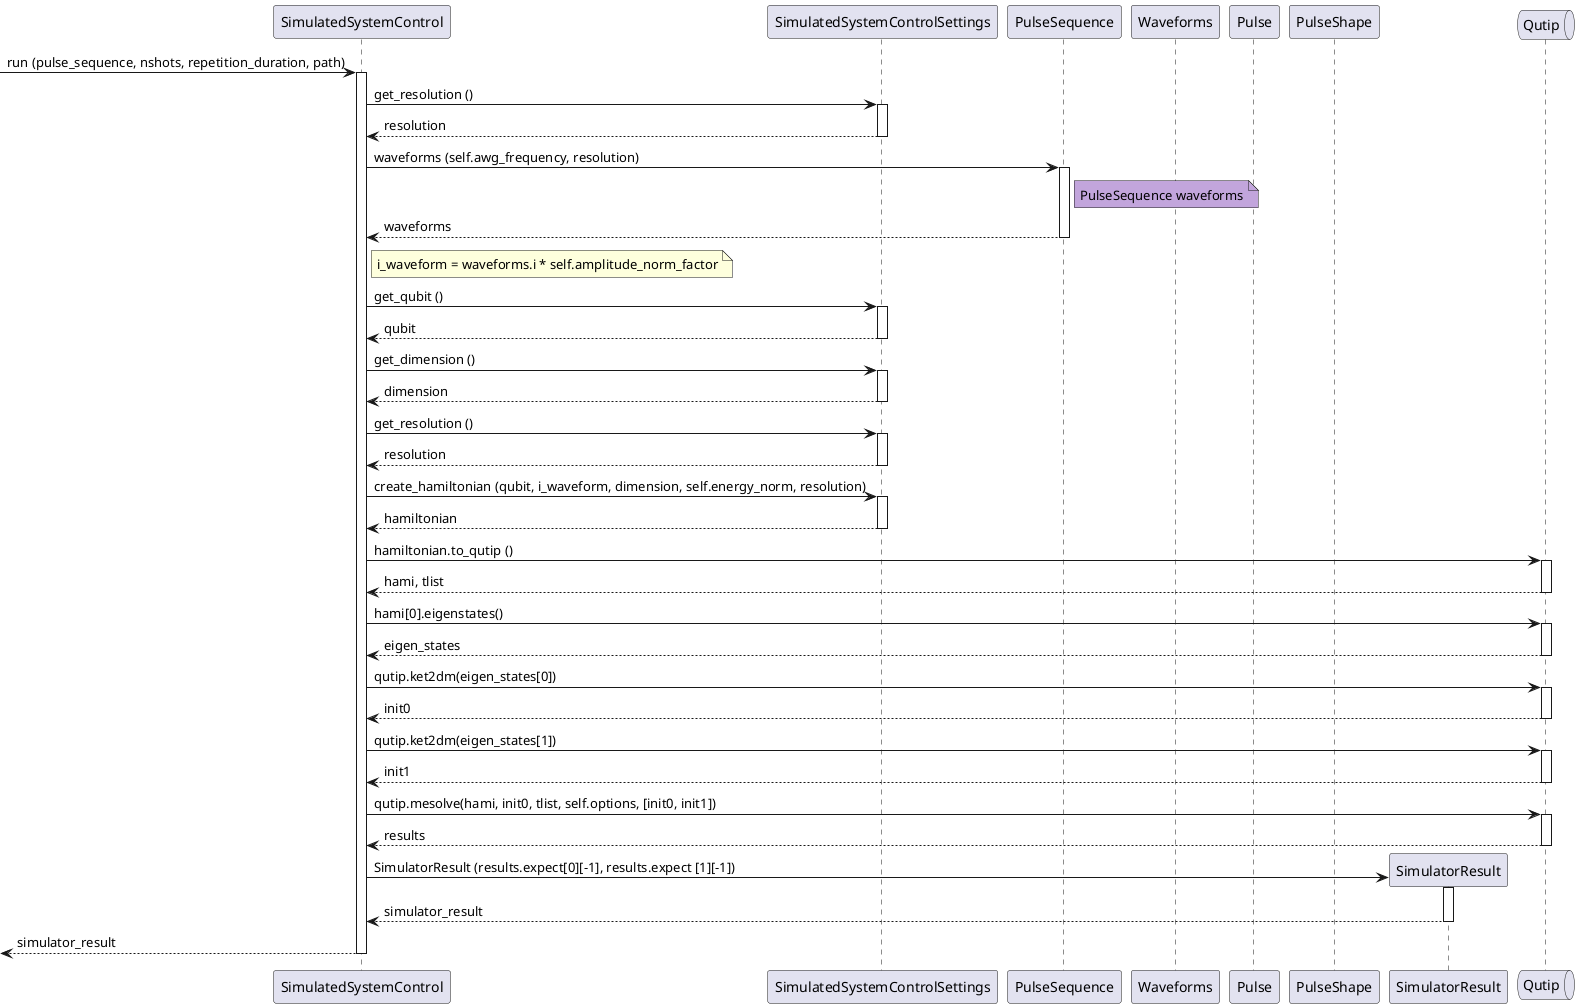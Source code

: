 @startuml

participant SimulatedSystemControl as sim
participant SimulatedSystemControlSettings as simset
participant PulseSequence as pulseseq
participant Waveforms as waveforms
participant Pulse as pulse
participant PulseShape as pulseshape
participant SimulatorResult as simres
queue Qutip as qutip

[-> sim ++: run (pulse_sequence, nshots, repetition_duration, path)
sim -> simset ++: get_resolution ()
return resolution
sim -> pulseseq ++: waveforms (self.awg_frequency, resolution)
note right of pulseseq #C2A5DC: PulseSequence waveforms
return waveforms

note right of sim: i_waveform = waveforms.i * self.amplitude_norm_factor
sim -> simset ++: get_qubit ()
return qubit
sim -> simset ++: get_dimension ()
return dimension
sim -> simset ++: get_resolution ()
return resolution
sim -> simset ++: create_hamiltonian (qubit, i_waveform, dimension, self.energy_norm, resolution)
return hamiltonian
sim -> qutip ++: hamiltonian.to_qutip ()
return hami, tlist
sim -> qutip ++: hami[0].eigenstates()
return eigen_states
sim -> qutip ++: qutip.ket2dm(eigen_states[0])
return init0
sim -> qutip ++: qutip.ket2dm(eigen_states[1])
return init1
sim -> qutip ++: qutip.mesolve(hami, init0, tlist, self.options, [init0, init1])
return results
sim -> simres **: SimulatorResult (results.expect[0][-1], results.expect [1][-1])
activate simres
return simulator_result
return simulator_result

@enduml
